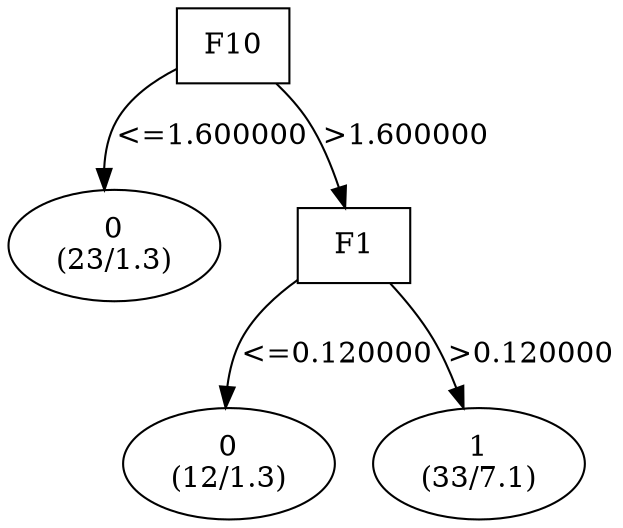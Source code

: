 digraph YaDT {
n0 [ shape=box, label="F10\n"]
n0 -> n1 [label="<=1.600000"]
n1 [ shape=ellipse, label="0\n(23/1.3)"]
n0 -> n2 [label=">1.600000"]
n2 [ shape=box, label="F1\n"]
n2 -> n3 [label="<=0.120000"]
n3 [ shape=ellipse, label="0\n(12/1.3)"]
n2 -> n4 [label=">0.120000"]
n4 [ shape=ellipse, label="1\n(33/7.1)"]
}
